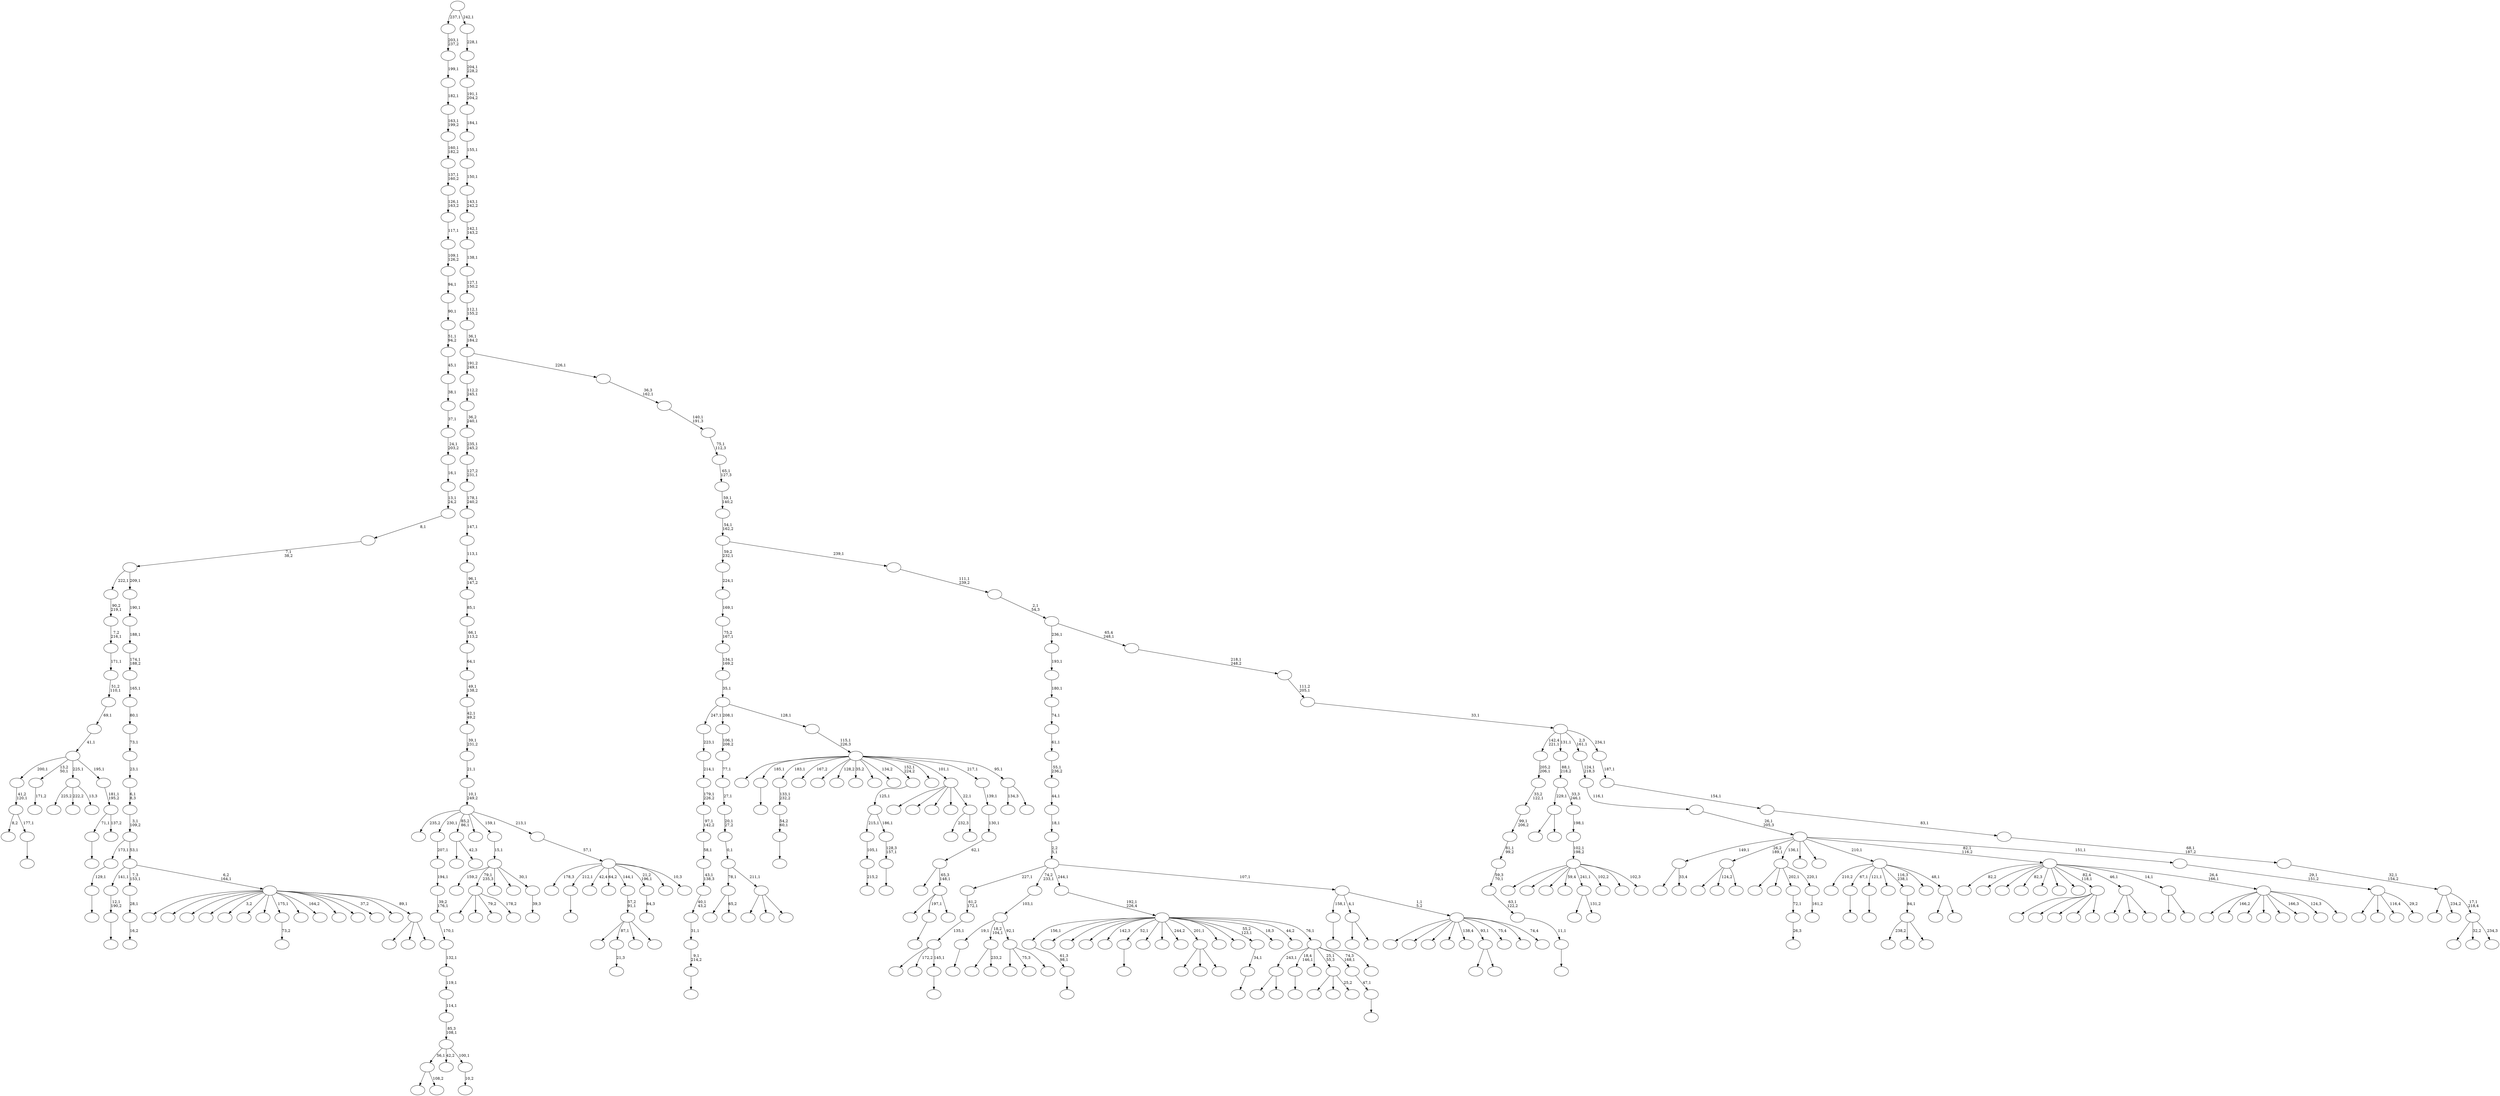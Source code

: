 digraph T {
	450 [label=""]
	449 [label=""]
	448 [label=""]
	447 [label=""]
	446 [label=""]
	445 [label=""]
	444 [label=""]
	443 [label=""]
	442 [label=""]
	441 [label=""]
	440 [label=""]
	439 [label=""]
	438 [label=""]
	437 [label=""]
	436 [label=""]
	435 [label=""]
	434 [label=""]
	433 [label=""]
	432 [label=""]
	431 [label=""]
	430 [label=""]
	429 [label=""]
	428 [label=""]
	427 [label=""]
	426 [label=""]
	425 [label=""]
	424 [label=""]
	423 [label=""]
	422 [label=""]
	421 [label=""]
	420 [label=""]
	419 [label=""]
	418 [label=""]
	417 [label=""]
	416 [label=""]
	415 [label=""]
	414 [label=""]
	413 [label=""]
	412 [label=""]
	411 [label=""]
	410 [label=""]
	409 [label=""]
	408 [label=""]
	407 [label=""]
	406 [label=""]
	405 [label=""]
	404 [label=""]
	403 [label=""]
	402 [label=""]
	401 [label=""]
	400 [label=""]
	399 [label=""]
	398 [label=""]
	397 [label=""]
	396 [label=""]
	395 [label=""]
	394 [label=""]
	393 [label=""]
	392 [label=""]
	391 [label=""]
	390 [label=""]
	389 [label=""]
	388 [label=""]
	387 [label=""]
	386 [label=""]
	385 [label=""]
	384 [label=""]
	383 [label=""]
	382 [label=""]
	381 [label=""]
	380 [label=""]
	379 [label=""]
	378 [label=""]
	377 [label=""]
	376 [label=""]
	375 [label=""]
	374 [label=""]
	373 [label=""]
	372 [label=""]
	371 [label=""]
	370 [label=""]
	369 [label=""]
	368 [label=""]
	367 [label=""]
	366 [label=""]
	365 [label=""]
	364 [label=""]
	363 [label=""]
	362 [label=""]
	361 [label=""]
	360 [label=""]
	359 [label=""]
	358 [label=""]
	357 [label=""]
	356 [label=""]
	355 [label=""]
	354 [label=""]
	353 [label=""]
	352 [label=""]
	351 [label=""]
	350 [label=""]
	349 [label=""]
	348 [label=""]
	347 [label=""]
	346 [label=""]
	345 [label=""]
	344 [label=""]
	343 [label=""]
	342 [label=""]
	341 [label=""]
	340 [label=""]
	339 [label=""]
	338 [label=""]
	337 [label=""]
	336 [label=""]
	335 [label=""]
	334 [label=""]
	333 [label=""]
	332 [label=""]
	331 [label=""]
	330 [label=""]
	329 [label=""]
	328 [label=""]
	327 [label=""]
	326 [label=""]
	325 [label=""]
	324 [label=""]
	323 [label=""]
	322 [label=""]
	321 [label=""]
	320 [label=""]
	319 [label=""]
	318 [label=""]
	317 [label=""]
	316 [label=""]
	315 [label=""]
	314 [label=""]
	313 [label=""]
	312 [label=""]
	311 [label=""]
	310 [label=""]
	309 [label=""]
	308 [label=""]
	307 [label=""]
	306 [label=""]
	305 [label=""]
	304 [label=""]
	303 [label=""]
	302 [label=""]
	301 [label=""]
	300 [label=""]
	299 [label=""]
	298 [label=""]
	297 [label=""]
	296 [label=""]
	295 [label=""]
	294 [label=""]
	293 [label=""]
	292 [label=""]
	291 [label=""]
	290 [label=""]
	289 [label=""]
	288 [label=""]
	287 [label=""]
	286 [label=""]
	285 [label=""]
	284 [label=""]
	283 [label=""]
	282 [label=""]
	281 [label=""]
	280 [label=""]
	279 [label=""]
	278 [label=""]
	277 [label=""]
	276 [label=""]
	275 [label=""]
	274 [label=""]
	273 [label=""]
	272 [label=""]
	271 [label=""]
	270 [label=""]
	269 [label=""]
	268 [label=""]
	267 [label=""]
	266 [label=""]
	265 [label=""]
	264 [label=""]
	263 [label=""]
	262 [label=""]
	261 [label=""]
	260 [label=""]
	259 [label=""]
	258 [label=""]
	257 [label=""]
	256 [label=""]
	255 [label=""]
	254 [label=""]
	253 [label=""]
	252 [label=""]
	251 [label=""]
	250 [label=""]
	249 [label=""]
	248 [label=""]
	247 [label=""]
	246 [label=""]
	245 [label=""]
	244 [label=""]
	243 [label=""]
	242 [label=""]
	241 [label=""]
	240 [label=""]
	239 [label=""]
	238 [label=""]
	237 [label=""]
	236 [label=""]
	235 [label=""]
	234 [label=""]
	233 [label=""]
	232 [label=""]
	231 [label=""]
	230 [label=""]
	229 [label=""]
	228 [label=""]
	227 [label=""]
	226 [label=""]
	225 [label=""]
	224 [label=""]
	223 [label=""]
	222 [label=""]
	221 [label=""]
	220 [label=""]
	219 [label=""]
	218 [label=""]
	217 [label=""]
	216 [label=""]
	215 [label=""]
	214 [label=""]
	213 [label=""]
	212 [label=""]
	211 [label=""]
	210 [label=""]
	209 [label=""]
	208 [label=""]
	207 [label=""]
	206 [label=""]
	205 [label=""]
	204 [label=""]
	203 [label=""]
	202 [label=""]
	201 [label=""]
	200 [label=""]
	199 [label=""]
	198 [label=""]
	197 [label=""]
	196 [label=""]
	195 [label=""]
	194 [label=""]
	193 [label=""]
	192 [label=""]
	191 [label=""]
	190 [label=""]
	189 [label=""]
	188 [label=""]
	187 [label=""]
	186 [label=""]
	185 [label=""]
	184 [label=""]
	183 [label=""]
	182 [label=""]
	181 [label=""]
	180 [label=""]
	179 [label=""]
	178 [label=""]
	177 [label=""]
	176 [label=""]
	175 [label=""]
	174 [label=""]
	173 [label=""]
	172 [label=""]
	171 [label=""]
	170 [label=""]
	169 [label=""]
	168 [label=""]
	167 [label=""]
	166 [label=""]
	165 [label=""]
	164 [label=""]
	163 [label=""]
	162 [label=""]
	161 [label=""]
	160 [label=""]
	159 [label=""]
	158 [label=""]
	157 [label=""]
	156 [label=""]
	155 [label=""]
	154 [label=""]
	153 [label=""]
	152 [label=""]
	151 [label=""]
	150 [label=""]
	149 [label=""]
	148 [label=""]
	147 [label=""]
	146 [label=""]
	145 [label=""]
	144 [label=""]
	143 [label=""]
	142 [label=""]
	141 [label=""]
	140 [label=""]
	139 [label=""]
	138 [label=""]
	137 [label=""]
	136 [label=""]
	135 [label=""]
	134 [label=""]
	133 [label=""]
	132 [label=""]
	131 [label=""]
	130 [label=""]
	129 [label=""]
	128 [label=""]
	127 [label=""]
	126 [label=""]
	125 [label=""]
	124 [label=""]
	123 [label=""]
	122 [label=""]
	121 [label=""]
	120 [label=""]
	119 [label=""]
	118 [label=""]
	117 [label=""]
	116 [label=""]
	115 [label=""]
	114 [label=""]
	113 [label=""]
	112 [label=""]
	111 [label=""]
	110 [label=""]
	109 [label=""]
	108 [label=""]
	107 [label=""]
	106 [label=""]
	105 [label=""]
	104 [label=""]
	103 [label=""]
	102 [label=""]
	101 [label=""]
	100 [label=""]
	99 [label=""]
	98 [label=""]
	97 [label=""]
	96 [label=""]
	95 [label=""]
	94 [label=""]
	93 [label=""]
	92 [label=""]
	91 [label=""]
	90 [label=""]
	89 [label=""]
	88 [label=""]
	87 [label=""]
	86 [label=""]
	85 [label=""]
	84 [label=""]
	83 [label=""]
	82 [label=""]
	81 [label=""]
	80 [label=""]
	79 [label=""]
	78 [label=""]
	77 [label=""]
	76 [label=""]
	75 [label=""]
	74 [label=""]
	73 [label=""]
	72 [label=""]
	71 [label=""]
	70 [label=""]
	69 [label=""]
	68 [label=""]
	67 [label=""]
	66 [label=""]
	65 [label=""]
	64 [label=""]
	63 [label=""]
	62 [label=""]
	61 [label=""]
	60 [label=""]
	59 [label=""]
	58 [label=""]
	57 [label=""]
	56 [label=""]
	55 [label=""]
	54 [label=""]
	53 [label=""]
	52 [label=""]
	51 [label=""]
	50 [label=""]
	49 [label=""]
	48 [label=""]
	47 [label=""]
	46 [label=""]
	45 [label=""]
	44 [label=""]
	43 [label=""]
	42 [label=""]
	41 [label=""]
	40 [label=""]
	39 [label=""]
	38 [label=""]
	37 [label=""]
	36 [label=""]
	35 [label=""]
	34 [label=""]
	33 [label=""]
	32 [label=""]
	31 [label=""]
	30 [label=""]
	29 [label=""]
	28 [label=""]
	27 [label=""]
	26 [label=""]
	25 [label=""]
	24 [label=""]
	23 [label=""]
	22 [label=""]
	21 [label=""]
	20 [label=""]
	19 [label=""]
	18 [label=""]
	17 [label=""]
	16 [label=""]
	15 [label=""]
	14 [label=""]
	13 [label=""]
	12 [label=""]
	11 [label=""]
	10 [label=""]
	9 [label=""]
	8 [label=""]
	7 [label=""]
	6 [label=""]
	5 [label=""]
	4 [label=""]
	3 [label=""]
	2 [label=""]
	1 [label=""]
	0 [label=""]
	449 -> 450 [label=""]
	448 -> 449 [label="61,3\n98,1"]
	436 -> 437 [label=""]
	434 -> 435 [label=""]
	429 -> 438 [label=""]
	429 -> 430 [label="33,4"]
	409 -> 410 [label=""]
	407 -> 408 [label=""]
	406 -> 407 [label="9,1\n214,2"]
	405 -> 406 [label="31,1"]
	404 -> 405 [label="40,1\n43,2"]
	403 -> 404 [label="43,1\n138,3"]
	402 -> 403 [label="58,1"]
	401 -> 402 [label="97,1\n142,2"]
	400 -> 401 [label="179,1\n226,2"]
	399 -> 400 [label="214,1"]
	398 -> 399 [label="223,1"]
	387 -> 388 [label=""]
	385 -> 386 [label=""]
	384 -> 385 [label="54,2\n60,1"]
	383 -> 384 [label="133,1\n232,2"]
	381 -> 382 [label=""]
	380 -> 427 [label=""]
	380 -> 424 [label="172,2"]
	380 -> 381 [label="145,1"]
	379 -> 380 [label="135,1"]
	378 -> 379 [label="61,2\n172,1"]
	376 -> 377 [label=""]
	370 -> 371 [label="215,2"]
	369 -> 370 [label="105,1"]
	362 -> 414 [label=""]
	362 -> 363 [label="108,2"]
	349 -> 425 [label=""]
	349 -> 394 [label="124,2"]
	349 -> 350 [label=""]
	342 -> 343 [label="10,2"]
	341 -> 362 [label="56,1"]
	341 -> 358 [label="42,2"]
	341 -> 342 [label="100,1"]
	340 -> 341 [label="85,3\n108,1"]
	339 -> 340 [label="114,1"]
	338 -> 339 [label="119,1"]
	337 -> 338 [label="132,1"]
	336 -> 337 [label="170,1"]
	335 -> 336 [label="39,2\n176,1"]
	334 -> 335 [label="194,1"]
	333 -> 334 [label="207,1"]
	328 -> 329 [label=""]
	318 -> 319 [label=""]
	316 -> 317 [label="21,3"]
	311 -> 444 [label=""]
	311 -> 391 [label=""]
	311 -> 354 [label="79,2"]
	311 -> 312 [label="178,2"]
	306 -> 307 [label=""]
	305 -> 306 [label="12,1\n190,2"]
	300 -> 301 [label=""]
	299 -> 300 [label="129,1"]
	296 -> 297 [label="26,3"]
	295 -> 296 [label="72,1"]
	293 -> 294 [label="73,2"]
	290 -> 291 [label=""]
	287 -> 322 [label=""]
	287 -> 288 [label="131,2"]
	285 -> 428 [label=""]
	285 -> 286 [label=""]
	282 -> 283 [label=""]
	281 -> 355 [label="8,2"]
	281 -> 282 [label="177,1"]
	280 -> 281 [label="41,2\n120,1"]
	278 -> 279 [label=""]
	275 -> 276 [label="161,2"]
	274 -> 442 [label=""]
	274 -> 345 [label=""]
	274 -> 295 [label="202,1"]
	274 -> 275 [label="220,1"]
	262 -> 263 [label=""]
	261 -> 262 [label="11,1"]
	260 -> 261 [label="63,1\n122,2"]
	259 -> 260 [label="59,3\n70,1"]
	258 -> 259 [label="81,1\n99,2"]
	257 -> 258 [label="99,1\n206,2"]
	256 -> 257 [label="33,2\n122,1"]
	255 -> 256 [label="205,2\n206,1"]
	250 -> 389 [label=""]
	250 -> 253 [label=""]
	250 -> 251 [label=""]
	248 -> 249 [label="171,2"]
	244 -> 433 [label=""]
	244 -> 316 [label="87,1"]
	244 -> 303 [label=""]
	244 -> 245 [label=""]
	243 -> 244 [label="57,2\n91,1"]
	241 -> 242 [label=""]
	240 -> 241 [label="128,3\n157,1"]
	239 -> 369 [label="215,1"]
	239 -> 240 [label="186,1"]
	238 -> 239 [label="125,1"]
	236 -> 367 [label=""]
	236 -> 237 [label="42,3"]
	226 -> 413 [label=""]
	226 -> 227 [label="65,2"]
	224 -> 332 [label=""]
	224 -> 325 [label=""]
	224 -> 273 [label=""]
	224 -> 228 [label=""]
	224 -> 225 [label=""]
	220 -> 431 [label="225,2"]
	220 -> 330 [label="222,2"]
	220 -> 221 [label="13,3"]
	218 -> 390 [label=""]
	218 -> 219 [label=""]
	215 -> 267 [label=""]
	215 -> 233 [label=""]
	215 -> 216 [label=""]
	213 -> 324 [label=""]
	213 -> 214 [label=""]
	211 -> 313 [label=""]
	211 -> 212 [label="233,2"]
	209 -> 445 [label=""]
	209 -> 432 [label=""]
	209 -> 210 [label="25,2"]
	207 -> 208 [label="16,2"]
	206 -> 207 [label="28,1"]
	203 -> 373 [label=""]
	203 -> 204 [label=""]
	201 -> 202 [label=""]
	200 -> 201 [label="47,1"]
	198 -> 199 [label=""]
	197 -> 198 [label="34,1"]
	190 -> 326 [label="238,2"]
	190 -> 205 [label=""]
	190 -> 191 [label=""]
	189 -> 190 [label="84,1"]
	187 -> 374 [label=""]
	187 -> 308 [label=""]
	187 -> 188 [label=""]
	186 -> 226 [label="78,1"]
	186 -> 187 [label="211,1"]
	185 -> 186 [label="0,1"]
	184 -> 185 [label="20,1\n27,2"]
	183 -> 184 [label="27,1"]
	182 -> 183 [label="77,1"]
	181 -> 182 [label="106,1\n208,2"]
	175 -> 176 [label="39,3"]
	174 -> 393 [label="159,2"]
	174 -> 311 [label="79,1\n235,3"]
	174 -> 277 [label=""]
	174 -> 272 [label=""]
	174 -> 175 [label="30,1"]
	173 -> 174 [label="15,1"]
	171 -> 268 [label=""]
	171 -> 172 [label=""]
	167 -> 168 [label="64,3"]
	163 -> 164 [label=""]
	160 -> 409 [label="71,1"]
	160 -> 161 [label="137,2"]
	159 -> 160 [label="181,1\n195,2"]
	158 -> 280 [label="200,1"]
	158 -> 248 [label="13,2\n50,1"]
	158 -> 220 [label="225,1"]
	158 -> 159 [label="195,1"]
	157 -> 158 [label="41,1"]
	156 -> 157 [label="69,1"]
	155 -> 156 [label="51,2\n110,1"]
	154 -> 155 [label="171,1"]
	153 -> 154 [label="7,2\n216,1"]
	152 -> 153 [label="90,2\n219,1"]
	150 -> 352 [label=""]
	150 -> 270 [label="75,3"]
	150 -> 151 [label=""]
	149 -> 436 [label="19,1"]
	149 -> 211 [label="18,2\n104,1"]
	149 -> 150 [label="92,1"]
	148 -> 149 [label="103,1"]
	146 -> 392 [label="232,3"]
	146 -> 147 [label=""]
	145 -> 420 [label=""]
	145 -> 353 [label=""]
	145 -> 252 [label=""]
	145 -> 230 [label=""]
	145 -> 146 [label="22,1"]
	142 -> 447 [label=""]
	142 -> 163 [label="197,1"]
	142 -> 143 [label=""]
	141 -> 351 [label=""]
	141 -> 142 [label="65,3\n148,1"]
	140 -> 141 [label="62,1"]
	139 -> 140 [label="130,1"]
	138 -> 139 [label="139,1"]
	136 -> 269 [label=""]
	136 -> 137 [label=""]
	135 -> 365 [label="210,2"]
	135 -> 328 [label="67,1"]
	135 -> 290 [label="121,1"]
	135 -> 196 [label=""]
	135 -> 189 [label="116,3\n238,1"]
	135 -> 178 [label=""]
	135 -> 136 [label="48,1"]
	132 -> 285 [label="243,1"]
	132 -> 278 [label="18,4\n146,1"]
	132 -> 264 [label=""]
	132 -> 209 [label="25,1\n55,3"]
	132 -> 200 [label="74,3\n168,1"]
	132 -> 133 [label=""]
	131 -> 448 [label="156,1"]
	131 -> 426 [label=""]
	131 -> 423 [label=""]
	131 -> 360 [label=""]
	131 -> 344 [label="142,3"]
	131 -> 318 [label="52,1"]
	131 -> 304 [label=""]
	131 -> 284 [label=""]
	131 -> 266 [label="244,2"]
	131 -> 250 [label="201,1"]
	131 -> 247 [label=""]
	131 -> 217 [label=""]
	131 -> 197 [label="55,2\n123,1"]
	131 -> 180 [label="18,3"]
	131 -> 166 [label="44,2"]
	131 -> 132 [label="76,1"]
	130 -> 131 [label="192,1\n226,4"]
	128 -> 421 [label=""]
	128 -> 419 [label=""]
	128 -> 417 [label=""]
	128 -> 302 [label="59,4"]
	128 -> 287 [label="241,1"]
	128 -> 193 [label="102,2"]
	128 -> 169 [label=""]
	128 -> 129 [label="102,3"]
	127 -> 128 [label="102,1\n198,2"]
	126 -> 127 [label="198,1"]
	125 -> 218 [label="229,1"]
	125 -> 126 [label="33,3\n246,1"]
	124 -> 125 [label="88,1\n218,2"]
	122 -> 357 [label=""]
	122 -> 321 [label=""]
	122 -> 320 [label=""]
	122 -> 232 [label=""]
	122 -> 229 [label="138,4"]
	122 -> 171 [label="93,1"]
	122 -> 162 [label="75,4"]
	122 -> 144 [label=""]
	122 -> 123 [label="74,4"]
	121 -> 434 [label="158,1"]
	121 -> 203 [label="4,1"]
	121 -> 122 [label="1,1\n5,2"]
	120 -> 378 [label="227,1"]
	120 -> 148 [label="74,2\n233,1"]
	120 -> 130 [label="244,1"]
	120 -> 121 [label="107,1"]
	119 -> 120 [label="2,2\n5,1"]
	118 -> 119 [label="18,1"]
	117 -> 118 [label="44,1"]
	116 -> 117 [label="55,1\n236,2"]
	115 -> 116 [label="61,1"]
	114 -> 115 [label="74,1"]
	113 -> 114 [label="180,1"]
	112 -> 113 [label="193,1"]
	110 -> 375 [label="134,3"]
	110 -> 111 [label=""]
	109 -> 446 [label=""]
	109 -> 387 [label="185,1"]
	109 -> 383 [label="183,1"]
	109 -> 368 [label="167,2"]
	109 -> 364 [label=""]
	109 -> 361 [label="128,2"]
	109 -> 347 [label="35,2"]
	109 -> 346 [label=""]
	109 -> 309 [label="134,2"]
	109 -> 238 [label="152,1\n224,2"]
	109 -> 223 [label=""]
	109 -> 145 [label="101,1"]
	109 -> 138 [label="217,1"]
	109 -> 110 [label="95,1"]
	108 -> 109 [label="115,1\n226,3"]
	107 -> 398 [label="247,1"]
	107 -> 181 [label="208,1"]
	107 -> 108 [label="128,1"]
	106 -> 107 [label="35,1"]
	105 -> 106 [label="134,1\n169,2"]
	104 -> 105 [label="75,2\n167,1"]
	103 -> 104 [label="169,1"]
	102 -> 103 [label="224,1"]
	99 -> 422 [label="178,3"]
	99 -> 376 [label="212,1"]
	99 -> 372 [label="42,4"]
	99 -> 292 [label="64,2"]
	99 -> 243 [label="144,1"]
	99 -> 167 [label="21,2\n196,1"]
	99 -> 101 [label=""]
	99 -> 100 [label="10,3"]
	98 -> 99 [label="57,1"]
	97 -> 395 [label="235,2"]
	97 -> 333 [label="230,1"]
	97 -> 236 [label="85,2\n86,1"]
	97 -> 179 [label=""]
	97 -> 173 [label="159,1"]
	97 -> 98 [label="213,1"]
	96 -> 97 [label="10,1\n249,2"]
	95 -> 96 [label="21,1"]
	94 -> 95 [label="39,1\n231,2"]
	93 -> 94 [label="42,1\n49,2"]
	92 -> 93 [label="49,1\n138,2"]
	91 -> 92 [label="64,1"]
	90 -> 91 [label="66,1\n113,2"]
	89 -> 90 [label="85,1"]
	88 -> 89 [label="96,1\n147,2"]
	87 -> 88 [label="113,1"]
	86 -> 87 [label="147,1"]
	85 -> 86 [label="178,1\n240,2"]
	84 -> 85 [label="127,2\n231,1"]
	83 -> 84 [label="235,1\n245,2"]
	82 -> 83 [label="36,2\n240,1"]
	81 -> 82 [label="112,2\n245,1"]
	79 -> 415 [label=""]
	79 -> 366 [label="166,2"]
	79 -> 265 [label=""]
	79 -> 222 [label=""]
	79 -> 195 [label=""]
	79 -> 177 [label="166,3"]
	79 -> 134 [label="124,3"]
	79 -> 80 [label=""]
	78 -> 443 [label="82,2"]
	78 -> 441 [label=""]
	78 -> 412 [label=""]
	78 -> 359 [label="82,3"]
	78 -> 356 [label=""]
	78 -> 323 [label=""]
	78 -> 310 [label=""]
	78 -> 224 [label="82,4\n118,1"]
	78 -> 215 [label="46,1"]
	78 -> 213 [label="14,1"]
	78 -> 79 [label="26,4\n166,1"]
	76 -> 315 [label=""]
	76 -> 298 [label=""]
	76 -> 77 [label=""]
	75 -> 440 [label=""]
	75 -> 418 [label=""]
	75 -> 397 [label=""]
	75 -> 396 [label=""]
	75 -> 331 [label="3,2"]
	75 -> 327 [label=""]
	75 -> 314 [label=""]
	75 -> 293 [label="175,1"]
	75 -> 246 [label=""]
	75 -> 235 [label="164,2"]
	75 -> 234 [label=""]
	75 -> 231 [label=""]
	75 -> 194 [label="37,2"]
	75 -> 170 [label=""]
	75 -> 76 [label="89,1"]
	74 -> 305 [label="141,1"]
	74 -> 206 [label="7,3\n153,1"]
	74 -> 75 [label="6,2\n164,1"]
	73 -> 299 [label="173,1"]
	73 -> 74 [label="53,1"]
	72 -> 73 [label="3,1\n109,2"]
	71 -> 72 [label="6,1\n8,3"]
	70 -> 71 [label="23,1"]
	69 -> 70 [label="73,1"]
	68 -> 69 [label="80,1"]
	67 -> 68 [label="165,1"]
	66 -> 67 [label="174,1\n188,2"]
	65 -> 66 [label="188,1"]
	64 -> 65 [label="190,1"]
	63 -> 152 [label="222,1"]
	63 -> 64 [label="209,1"]
	62 -> 63 [label="7,1\n38,2"]
	61 -> 62 [label="8,1"]
	60 -> 61 [label="13,1\n24,2"]
	59 -> 60 [label="16,1"]
	58 -> 59 [label="24,1\n203,2"]
	57 -> 58 [label="37,1"]
	56 -> 57 [label="38,1"]
	55 -> 56 [label="45,1"]
	54 -> 55 [label="51,1\n94,2"]
	53 -> 54 [label="90,1"]
	52 -> 53 [label="94,1"]
	51 -> 52 [label="109,1\n126,2"]
	50 -> 51 [label="117,1"]
	49 -> 50 [label="126,1\n163,2"]
	48 -> 49 [label="137,1\n160,2"]
	47 -> 48 [label="160,1\n182,2"]
	46 -> 47 [label="163,1\n199,2"]
	45 -> 46 [label="182,1"]
	44 -> 45 [label="199,1"]
	43 -> 44 [label="203,1\n237,2"]
	41 -> 411 [label=""]
	41 -> 348 [label=""]
	41 -> 192 [label="116,4"]
	41 -> 42 [label="29,2"]
	40 -> 41 [label="29,1\n151,2"]
	39 -> 429 [label="149,1"]
	39 -> 349 [label="26,2\n189,1"]
	39 -> 274 [label="136,1"]
	39 -> 271 [label=""]
	39 -> 165 [label=""]
	39 -> 135 [label="210,1"]
	39 -> 78 [label="82,1\n116,2"]
	39 -> 40 [label="151,1"]
	38 -> 39 [label="26,1\n205,3"]
	37 -> 38 [label="116,1"]
	36 -> 37 [label="124,1\n218,3"]
	34 -> 439 [label=""]
	34 -> 254 [label="32,2"]
	34 -> 35 [label="234,3"]
	33 -> 416 [label=""]
	33 -> 289 [label="234,2"]
	33 -> 34 [label="17,1\n218,4"]
	32 -> 33 [label="32,1\n154,2"]
	31 -> 32 [label="68,1\n187,2"]
	30 -> 31 [label="83,1"]
	29 -> 30 [label="154,1"]
	28 -> 29 [label="187,1"]
	27 -> 255 [label="142,4\n221,1"]
	27 -> 124 [label="131,1"]
	27 -> 36 [label="2,3\n161,1"]
	27 -> 28 [label="234,1"]
	26 -> 27 [label="33,1"]
	25 -> 26 [label="111,2\n205,1"]
	24 -> 25 [label="218,1\n248,2"]
	23 -> 112 [label="236,1"]
	23 -> 24 [label="65,4\n248,1"]
	22 -> 23 [label="2,1\n54,3"]
	21 -> 22 [label="111,1\n239,2"]
	20 -> 102 [label="59,2\n232,1"]
	20 -> 21 [label="239,1"]
	19 -> 20 [label="54,1\n162,2"]
	18 -> 19 [label="59,1\n140,2"]
	17 -> 18 [label="65,1\n127,3"]
	16 -> 17 [label="75,1\n112,3"]
	15 -> 16 [label="140,1\n191,3"]
	14 -> 15 [label="36,3\n162,1"]
	13 -> 81 [label="191,2\n249,1"]
	13 -> 14 [label="226,1"]
	12 -> 13 [label="36,1\n184,2"]
	11 -> 12 [label="112,1\n155,2"]
	10 -> 11 [label="127,1\n150,2"]
	9 -> 10 [label="138,1"]
	8 -> 9 [label="142,1\n143,2"]
	7 -> 8 [label="143,1\n242,2"]
	6 -> 7 [label="150,1"]
	5 -> 6 [label="155,1"]
	4 -> 5 [label="184,1"]
	3 -> 4 [label="191,1\n204,2"]
	2 -> 3 [label="204,1\n228,2"]
	1 -> 2 [label="228,1"]
	0 -> 43 [label="237,1"]
	0 -> 1 [label="242,1"]
}
